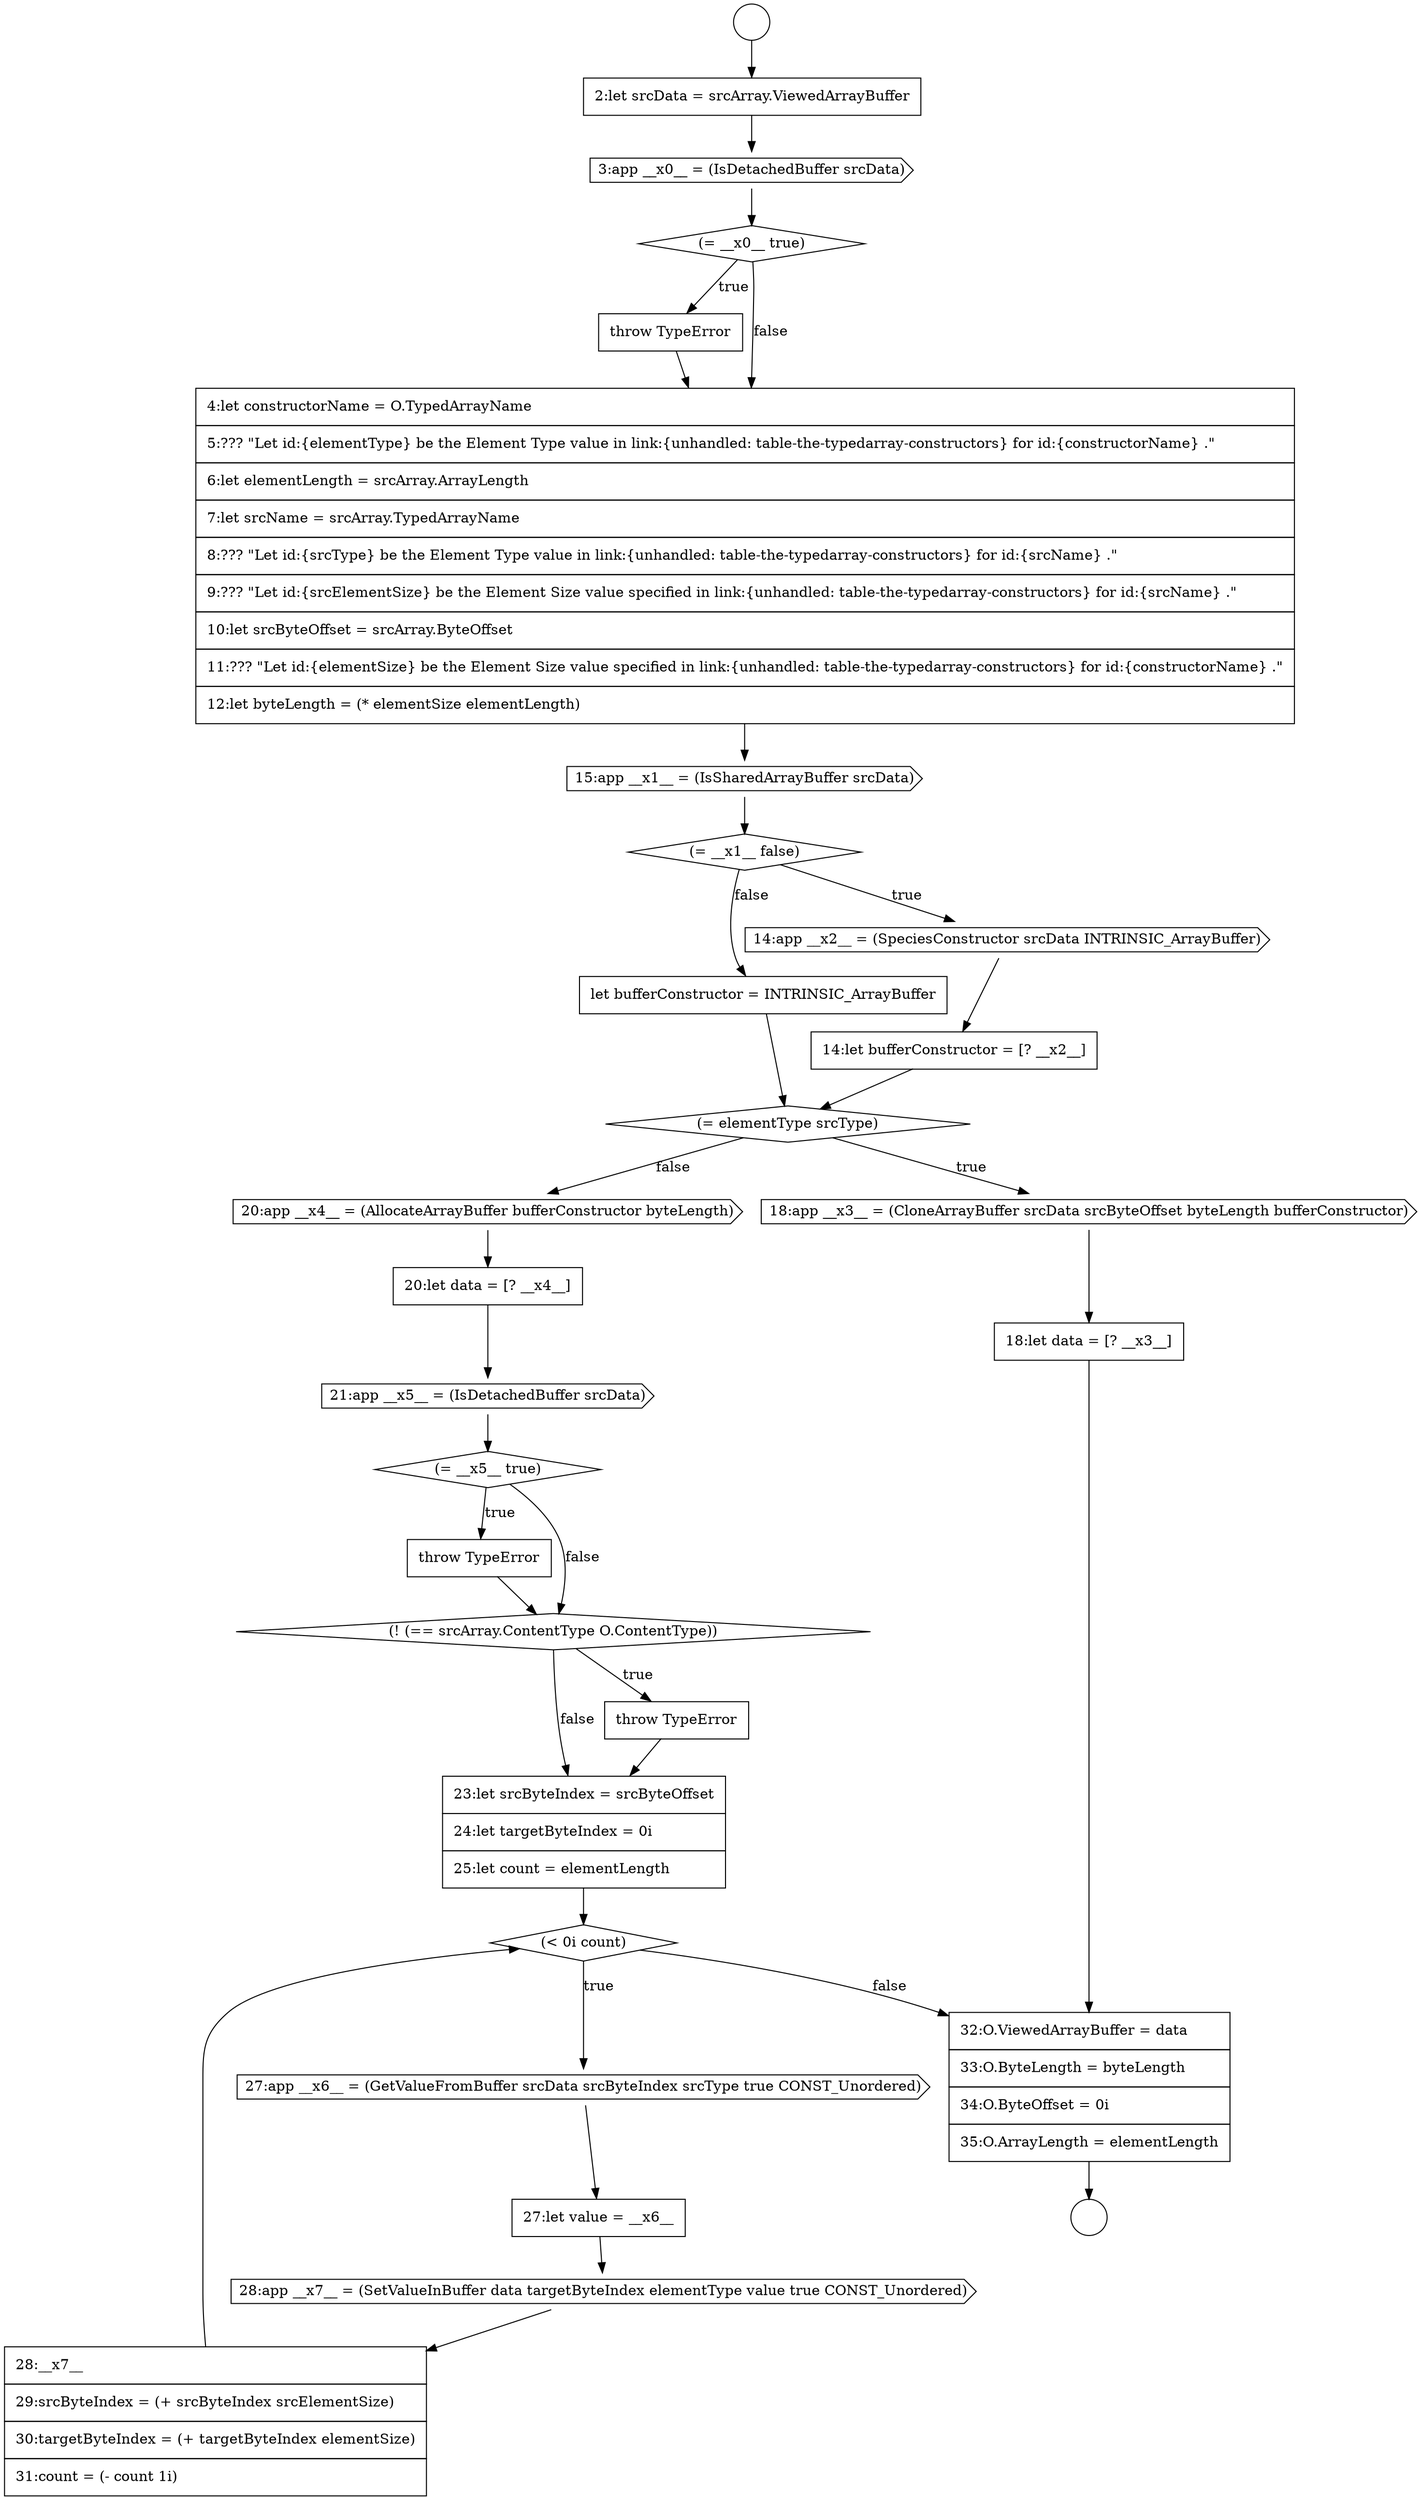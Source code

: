 digraph {
  node16915 [shape=none, margin=0, label=<<font color="black">
    <table border="0" cellborder="1" cellspacing="0" cellpadding="10">
      <tr><td align="left">let bufferConstructor = INTRINSIC_ArrayBuffer</td></tr>
    </table>
  </font>> color="black" fillcolor="white" style=filled]
  node16919 [shape=cds, label=<<font color="black">20:app __x4__ = (AllocateArrayBuffer bufferConstructor byteLength)</font>> color="black" fillcolor="white" style=filled]
  node16927 [shape=diamond, label=<<font color="black">(&lt; 0i count)</font>> color="black" fillcolor="white" style=filled]
  node16916 [shape=diamond, label=<<font color="black">(= elementType srcType)</font>> color="black" fillcolor="white" style=filled]
  node16910 [shape=none, margin=0, label=<<font color="black">
    <table border="0" cellborder="1" cellspacing="0" cellpadding="10">
      <tr><td align="left">4:let constructorName = O.TypedArrayName</td></tr>
      <tr><td align="left">5:??? &quot;Let id:{elementType} be the Element Type value in link:{unhandled: table-the-typedarray-constructors} for id:{constructorName} .&quot;</td></tr>
      <tr><td align="left">6:let elementLength = srcArray.ArrayLength</td></tr>
      <tr><td align="left">7:let srcName = srcArray.TypedArrayName</td></tr>
      <tr><td align="left">8:??? &quot;Let id:{srcType} be the Element Type value in link:{unhandled: table-the-typedarray-constructors} for id:{srcName} .&quot;</td></tr>
      <tr><td align="left">9:??? &quot;Let id:{srcElementSize} be the Element Size value specified in link:{unhandled: table-the-typedarray-constructors} for id:{srcName} .&quot;</td></tr>
      <tr><td align="left">10:let srcByteOffset = srcArray.ByteOffset</td></tr>
      <tr><td align="left">11:??? &quot;Let id:{elementSize} be the Element Size value specified in link:{unhandled: table-the-typedarray-constructors} for id:{constructorName} .&quot;</td></tr>
      <tr><td align="left">12:let byteLength = (* elementSize elementLength)</td></tr>
    </table>
  </font>> color="black" fillcolor="white" style=filled]
  node16920 [shape=none, margin=0, label=<<font color="black">
    <table border="0" cellborder="1" cellspacing="0" cellpadding="10">
      <tr><td align="left">20:let data = [? __x4__]</td></tr>
    </table>
  </font>> color="black" fillcolor="white" style=filled]
  node16909 [shape=none, margin=0, label=<<font color="black">
    <table border="0" cellborder="1" cellspacing="0" cellpadding="10">
      <tr><td align="left">throw TypeError</td></tr>
    </table>
  </font>> color="black" fillcolor="white" style=filled]
  node16904 [shape=circle label=" " color="black" fillcolor="white" style=filled]
  node16912 [shape=diamond, label=<<font color="black">(= __x1__ false)</font>> color="black" fillcolor="white" style=filled]
  node16931 [shape=none, margin=0, label=<<font color="black">
    <table border="0" cellborder="1" cellspacing="0" cellpadding="10">
      <tr><td align="left">28:__x7__</td></tr>
      <tr><td align="left">29:srcByteIndex = (+ srcByteIndex srcElementSize)</td></tr>
      <tr><td align="left">30:targetByteIndex = (+ targetByteIndex elementSize)</td></tr>
      <tr><td align="left">31:count = (- count 1i)</td></tr>
    </table>
  </font>> color="black" fillcolor="white" style=filled]
  node16921 [shape=cds, label=<<font color="black">21:app __x5__ = (IsDetachedBuffer srcData)</font>> color="black" fillcolor="white" style=filled]
  node16918 [shape=none, margin=0, label=<<font color="black">
    <table border="0" cellborder="1" cellspacing="0" cellpadding="10">
      <tr><td align="left">18:let data = [? __x3__]</td></tr>
    </table>
  </font>> color="black" fillcolor="white" style=filled]
  node16928 [shape=cds, label=<<font color="black">27:app __x6__ = (GetValueFromBuffer srcData srcByteIndex srcType true CONST_Unordered)</font>> color="black" fillcolor="white" style=filled]
  node16911 [shape=cds, label=<<font color="black">15:app __x1__ = (IsSharedArrayBuffer srcData)</font>> color="black" fillcolor="white" style=filled]
  node16929 [shape=none, margin=0, label=<<font color="black">
    <table border="0" cellborder="1" cellspacing="0" cellpadding="10">
      <tr><td align="left">27:let value = __x6__</td></tr>
    </table>
  </font>> color="black" fillcolor="white" style=filled]
  node16924 [shape=diamond, label=<<font color="black">(! (== srcArray.ContentType O.ContentType))</font>> color="black" fillcolor="white" style=filled]
  node16907 [shape=cds, label=<<font color="black">3:app __x0__ = (IsDetachedBuffer srcData)</font>> color="black" fillcolor="white" style=filled]
  node16906 [shape=none, margin=0, label=<<font color="black">
    <table border="0" cellborder="1" cellspacing="0" cellpadding="10">
      <tr><td align="left">2:let srcData = srcArray.ViewedArrayBuffer</td></tr>
    </table>
  </font>> color="black" fillcolor="white" style=filled]
  node16932 [shape=none, margin=0, label=<<font color="black">
    <table border="0" cellborder="1" cellspacing="0" cellpadding="10">
      <tr><td align="left">32:O.ViewedArrayBuffer = data</td></tr>
      <tr><td align="left">33:O.ByteLength = byteLength</td></tr>
      <tr><td align="left">34:O.ByteOffset = 0i</td></tr>
      <tr><td align="left">35:O.ArrayLength = elementLength</td></tr>
    </table>
  </font>> color="black" fillcolor="white" style=filled]
  node16913 [shape=cds, label=<<font color="black">14:app __x2__ = (SpeciesConstructor srcData INTRINSIC_ArrayBuffer)</font>> color="black" fillcolor="white" style=filled]
  node16923 [shape=none, margin=0, label=<<font color="black">
    <table border="0" cellborder="1" cellspacing="0" cellpadding="10">
      <tr><td align="left">throw TypeError</td></tr>
    </table>
  </font>> color="black" fillcolor="white" style=filled]
  node16926 [shape=none, margin=0, label=<<font color="black">
    <table border="0" cellborder="1" cellspacing="0" cellpadding="10">
      <tr><td align="left">23:let srcByteIndex = srcByteOffset</td></tr>
      <tr><td align="left">24:let targetByteIndex = 0i</td></tr>
      <tr><td align="left">25:let count = elementLength</td></tr>
    </table>
  </font>> color="black" fillcolor="white" style=filled]
  node16905 [shape=circle label=" " color="black" fillcolor="white" style=filled]
  node16922 [shape=diamond, label=<<font color="black">(= __x5__ true)</font>> color="black" fillcolor="white" style=filled]
  node16917 [shape=cds, label=<<font color="black">18:app __x3__ = (CloneArrayBuffer srcData srcByteOffset byteLength bufferConstructor)</font>> color="black" fillcolor="white" style=filled]
  node16914 [shape=none, margin=0, label=<<font color="black">
    <table border="0" cellborder="1" cellspacing="0" cellpadding="10">
      <tr><td align="left">14:let bufferConstructor = [? __x2__]</td></tr>
    </table>
  </font>> color="black" fillcolor="white" style=filled]
  node16925 [shape=none, margin=0, label=<<font color="black">
    <table border="0" cellborder="1" cellspacing="0" cellpadding="10">
      <tr><td align="left">throw TypeError</td></tr>
    </table>
  </font>> color="black" fillcolor="white" style=filled]
  node16908 [shape=diamond, label=<<font color="black">(= __x0__ true)</font>> color="black" fillcolor="white" style=filled]
  node16930 [shape=cds, label=<<font color="black">28:app __x7__ = (SetValueInBuffer data targetByteIndex elementType value true CONST_Unordered)</font>> color="black" fillcolor="white" style=filled]
  node16930 -> node16931 [ color="black"]
  node16929 -> node16930 [ color="black"]
  node16921 -> node16922 [ color="black"]
  node16924 -> node16925 [label=<<font color="black">true</font>> color="black"]
  node16924 -> node16926 [label=<<font color="black">false</font>> color="black"]
  node16914 -> node16916 [ color="black"]
  node16918 -> node16932 [ color="black"]
  node16908 -> node16909 [label=<<font color="black">true</font>> color="black"]
  node16908 -> node16910 [label=<<font color="black">false</font>> color="black"]
  node16932 -> node16905 [ color="black"]
  node16916 -> node16917 [label=<<font color="black">true</font>> color="black"]
  node16916 -> node16919 [label=<<font color="black">false</font>> color="black"]
  node16922 -> node16923 [label=<<font color="black">true</font>> color="black"]
  node16922 -> node16924 [label=<<font color="black">false</font>> color="black"]
  node16931 -> node16927 [ color="black"]
  node16915 -> node16916 [ color="black"]
  node16923 -> node16924 [ color="black"]
  node16910 -> node16911 [ color="black"]
  node16920 -> node16921 [ color="black"]
  node16919 -> node16920 [ color="black"]
  node16926 -> node16927 [ color="black"]
  node16928 -> node16929 [ color="black"]
  node16906 -> node16907 [ color="black"]
  node16904 -> node16906 [ color="black"]
  node16913 -> node16914 [ color="black"]
  node16927 -> node16928 [label=<<font color="black">true</font>> color="black"]
  node16927 -> node16932 [label=<<font color="black">false</font>> color="black"]
  node16912 -> node16913 [label=<<font color="black">true</font>> color="black"]
  node16912 -> node16915 [label=<<font color="black">false</font>> color="black"]
  node16911 -> node16912 [ color="black"]
  node16917 -> node16918 [ color="black"]
  node16907 -> node16908 [ color="black"]
  node16909 -> node16910 [ color="black"]
  node16925 -> node16926 [ color="black"]
}
